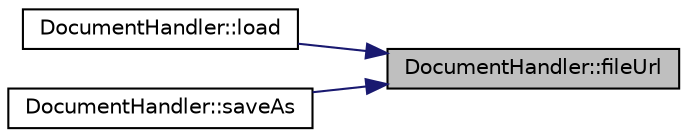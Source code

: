 digraph "DocumentHandler::fileUrl"
{
 // INTERACTIVE_SVG=YES
 // LATEX_PDF_SIZE
  edge [fontname="Helvetica",fontsize="10",labelfontname="Helvetica",labelfontsize="10"];
  node [fontname="Helvetica",fontsize="10",shape=record];
  rankdir="RL";
  Node40 [label="DocumentHandler::fileUrl",height=0.2,width=0.4,color="black", fillcolor="grey75", style="filled", fontcolor="black",tooltip=" "];
  Node40 -> Node41 [dir="back",color="midnightblue",fontsize="10",style="solid",fontname="Helvetica"];
  Node41 [label="DocumentHandler::load",height=0.2,width=0.4,color="black", fillcolor="white", style="filled",URL="$class_document_handler.html#ac644b1d1d0b7e38fdbd2785e480bffcc",tooltip=" "];
  Node40 -> Node42 [dir="back",color="midnightblue",fontsize="10",style="solid",fontname="Helvetica"];
  Node42 [label="DocumentHandler::saveAs",height=0.2,width=0.4,color="black", fillcolor="white", style="filled",URL="$class_document_handler.html#ad6af1e8ccdaecb0bb37d35cc0c5193c9",tooltip=" "];
}
